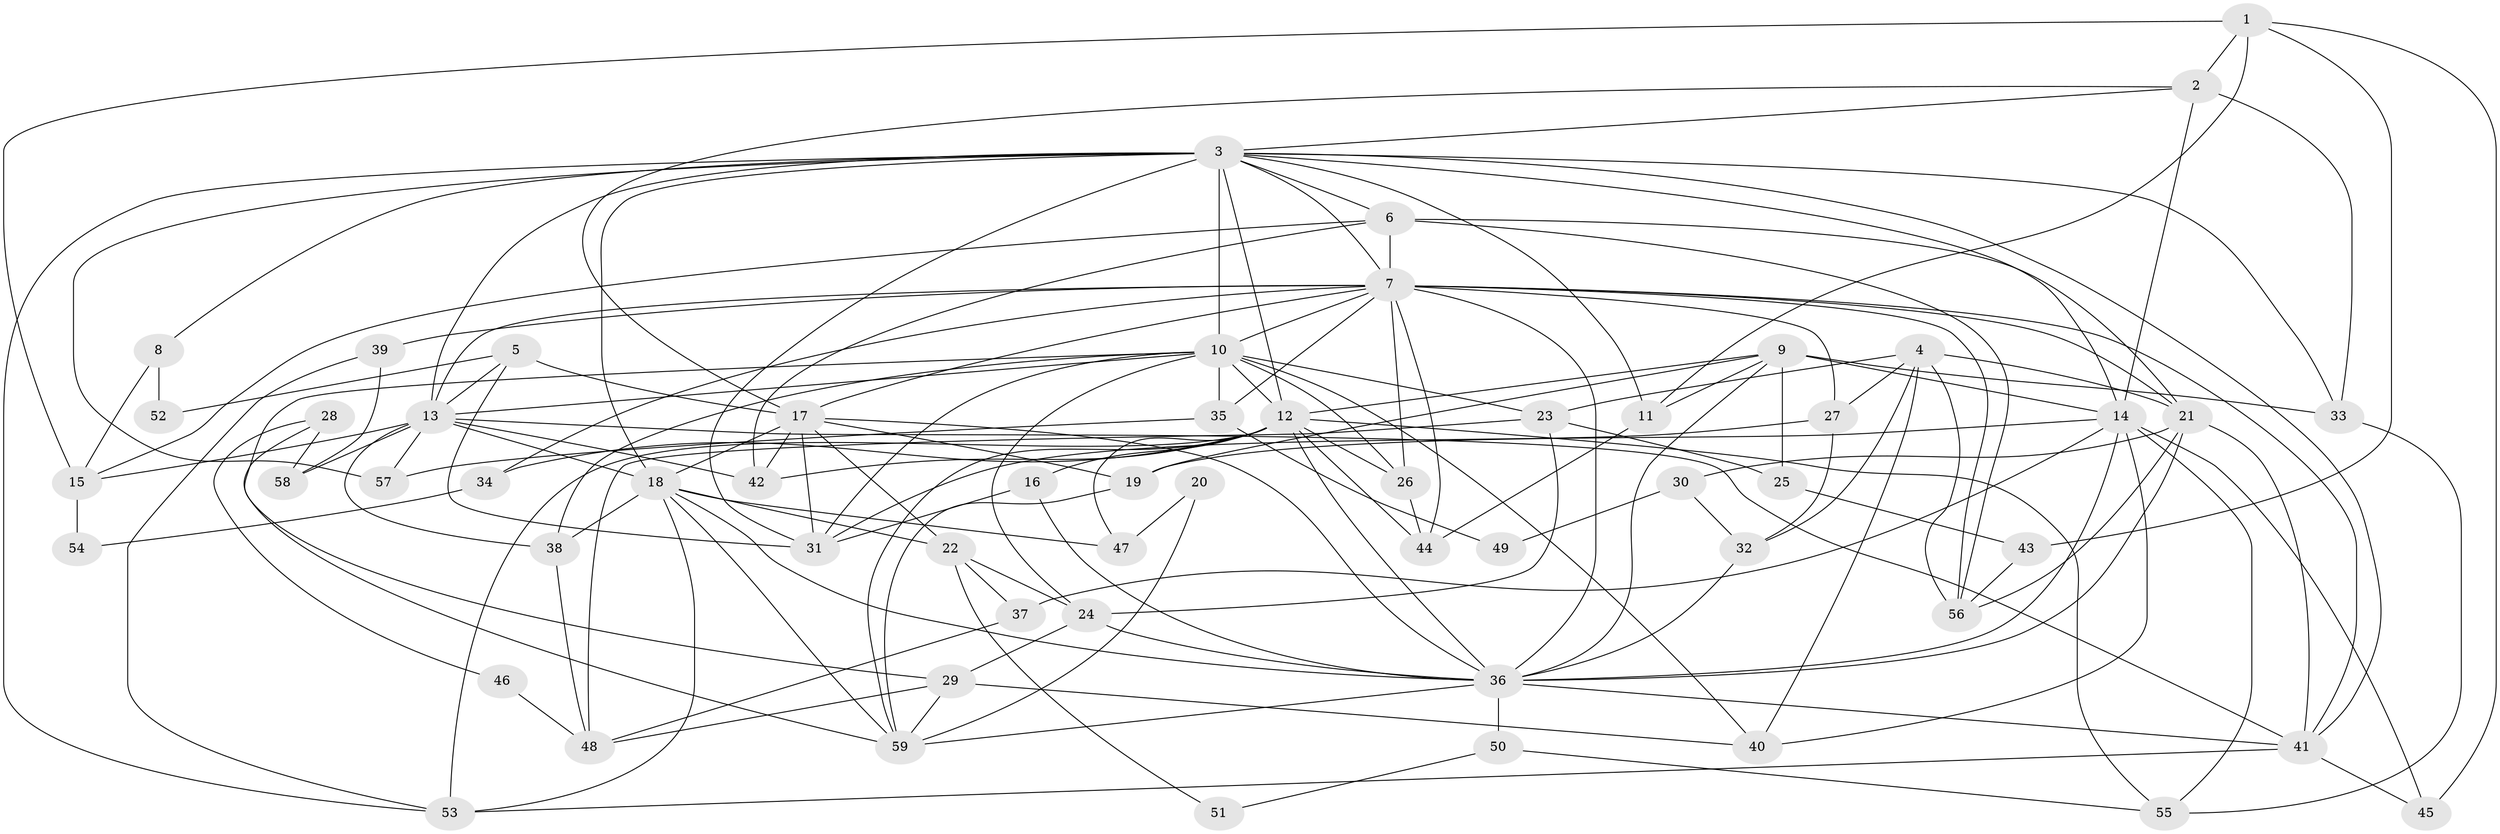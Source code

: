 // original degree distribution, {5: 0.1694915254237288, 4: 0.3135593220338983, 6: 0.0847457627118644, 3: 0.2796610169491525, 2: 0.11016949152542373, 10: 0.00847457627118644, 8: 0.00847457627118644, 7: 0.025423728813559324}
// Generated by graph-tools (version 1.1) at 2025/36/03/09/25 02:36:26]
// undirected, 59 vertices, 154 edges
graph export_dot {
graph [start="1"]
  node [color=gray90,style=filled];
  1;
  2;
  3;
  4;
  5;
  6;
  7;
  8;
  9;
  10;
  11;
  12;
  13;
  14;
  15;
  16;
  17;
  18;
  19;
  20;
  21;
  22;
  23;
  24;
  25;
  26;
  27;
  28;
  29;
  30;
  31;
  32;
  33;
  34;
  35;
  36;
  37;
  38;
  39;
  40;
  41;
  42;
  43;
  44;
  45;
  46;
  47;
  48;
  49;
  50;
  51;
  52;
  53;
  54;
  55;
  56;
  57;
  58;
  59;
  1 -- 2 [weight=1.0];
  1 -- 11 [weight=1.0];
  1 -- 15 [weight=1.0];
  1 -- 43 [weight=1.0];
  1 -- 45 [weight=1.0];
  2 -- 3 [weight=1.0];
  2 -- 14 [weight=1.0];
  2 -- 17 [weight=1.0];
  2 -- 33 [weight=1.0];
  3 -- 6 [weight=1.0];
  3 -- 7 [weight=1.0];
  3 -- 8 [weight=1.0];
  3 -- 10 [weight=1.0];
  3 -- 11 [weight=1.0];
  3 -- 12 [weight=1.0];
  3 -- 13 [weight=2.0];
  3 -- 14 [weight=1.0];
  3 -- 18 [weight=2.0];
  3 -- 31 [weight=1.0];
  3 -- 33 [weight=1.0];
  3 -- 41 [weight=1.0];
  3 -- 53 [weight=1.0];
  3 -- 57 [weight=1.0];
  4 -- 21 [weight=2.0];
  4 -- 23 [weight=2.0];
  4 -- 27 [weight=1.0];
  4 -- 32 [weight=1.0];
  4 -- 40 [weight=1.0];
  4 -- 56 [weight=1.0];
  5 -- 13 [weight=1.0];
  5 -- 17 [weight=1.0];
  5 -- 31 [weight=1.0];
  5 -- 52 [weight=1.0];
  6 -- 7 [weight=2.0];
  6 -- 15 [weight=1.0];
  6 -- 21 [weight=1.0];
  6 -- 42 [weight=1.0];
  6 -- 56 [weight=1.0];
  7 -- 10 [weight=1.0];
  7 -- 13 [weight=2.0];
  7 -- 17 [weight=1.0];
  7 -- 21 [weight=1.0];
  7 -- 26 [weight=2.0];
  7 -- 27 [weight=1.0];
  7 -- 34 [weight=1.0];
  7 -- 35 [weight=1.0];
  7 -- 36 [weight=3.0];
  7 -- 39 [weight=2.0];
  7 -- 41 [weight=1.0];
  7 -- 44 [weight=1.0];
  7 -- 56 [weight=1.0];
  8 -- 15 [weight=1.0];
  8 -- 52 [weight=1.0];
  9 -- 11 [weight=1.0];
  9 -- 12 [weight=1.0];
  9 -- 14 [weight=1.0];
  9 -- 19 [weight=2.0];
  9 -- 25 [weight=1.0];
  9 -- 33 [weight=1.0];
  9 -- 36 [weight=1.0];
  10 -- 12 [weight=2.0];
  10 -- 13 [weight=1.0];
  10 -- 23 [weight=1.0];
  10 -- 24 [weight=1.0];
  10 -- 26 [weight=3.0];
  10 -- 29 [weight=1.0];
  10 -- 31 [weight=1.0];
  10 -- 35 [weight=1.0];
  10 -- 38 [weight=1.0];
  10 -- 40 [weight=1.0];
  11 -- 44 [weight=1.0];
  12 -- 16 [weight=1.0];
  12 -- 26 [weight=1.0];
  12 -- 34 [weight=1.0];
  12 -- 36 [weight=3.0];
  12 -- 42 [weight=1.0];
  12 -- 44 [weight=1.0];
  12 -- 47 [weight=1.0];
  12 -- 53 [weight=1.0];
  12 -- 55 [weight=1.0];
  12 -- 59 [weight=1.0];
  13 -- 15 [weight=1.0];
  13 -- 18 [weight=1.0];
  13 -- 38 [weight=1.0];
  13 -- 41 [weight=1.0];
  13 -- 42 [weight=1.0];
  13 -- 57 [weight=1.0];
  13 -- 58 [weight=1.0];
  14 -- 19 [weight=1.0];
  14 -- 36 [weight=1.0];
  14 -- 37 [weight=1.0];
  14 -- 40 [weight=1.0];
  14 -- 45 [weight=1.0];
  14 -- 55 [weight=1.0];
  15 -- 54 [weight=1.0];
  16 -- 31 [weight=1.0];
  16 -- 36 [weight=1.0];
  17 -- 18 [weight=2.0];
  17 -- 19 [weight=1.0];
  17 -- 22 [weight=2.0];
  17 -- 31 [weight=1.0];
  17 -- 36 [weight=1.0];
  17 -- 42 [weight=1.0];
  18 -- 22 [weight=1.0];
  18 -- 36 [weight=1.0];
  18 -- 38 [weight=1.0];
  18 -- 47 [weight=1.0];
  18 -- 53 [weight=1.0];
  18 -- 59 [weight=1.0];
  19 -- 59 [weight=1.0];
  20 -- 47 [weight=1.0];
  20 -- 59 [weight=1.0];
  21 -- 30 [weight=1.0];
  21 -- 36 [weight=1.0];
  21 -- 41 [weight=1.0];
  21 -- 56 [weight=1.0];
  22 -- 24 [weight=1.0];
  22 -- 37 [weight=1.0];
  22 -- 51 [weight=1.0];
  23 -- 24 [weight=1.0];
  23 -- 25 [weight=1.0];
  23 -- 48 [weight=1.0];
  24 -- 29 [weight=1.0];
  24 -- 36 [weight=1.0];
  25 -- 43 [weight=1.0];
  26 -- 44 [weight=1.0];
  27 -- 31 [weight=1.0];
  27 -- 32 [weight=1.0];
  28 -- 46 [weight=1.0];
  28 -- 58 [weight=1.0];
  28 -- 59 [weight=1.0];
  29 -- 40 [weight=1.0];
  29 -- 48 [weight=1.0];
  29 -- 59 [weight=1.0];
  30 -- 32 [weight=1.0];
  30 -- 49 [weight=1.0];
  32 -- 36 [weight=1.0];
  33 -- 55 [weight=1.0];
  34 -- 54 [weight=1.0];
  35 -- 49 [weight=1.0];
  35 -- 57 [weight=1.0];
  36 -- 41 [weight=1.0];
  36 -- 50 [weight=1.0];
  36 -- 59 [weight=1.0];
  37 -- 48 [weight=1.0];
  38 -- 48 [weight=1.0];
  39 -- 53 [weight=1.0];
  39 -- 58 [weight=1.0];
  41 -- 45 [weight=1.0];
  41 -- 53 [weight=1.0];
  43 -- 56 [weight=1.0];
  46 -- 48 [weight=1.0];
  50 -- 51 [weight=1.0];
  50 -- 55 [weight=1.0];
}

